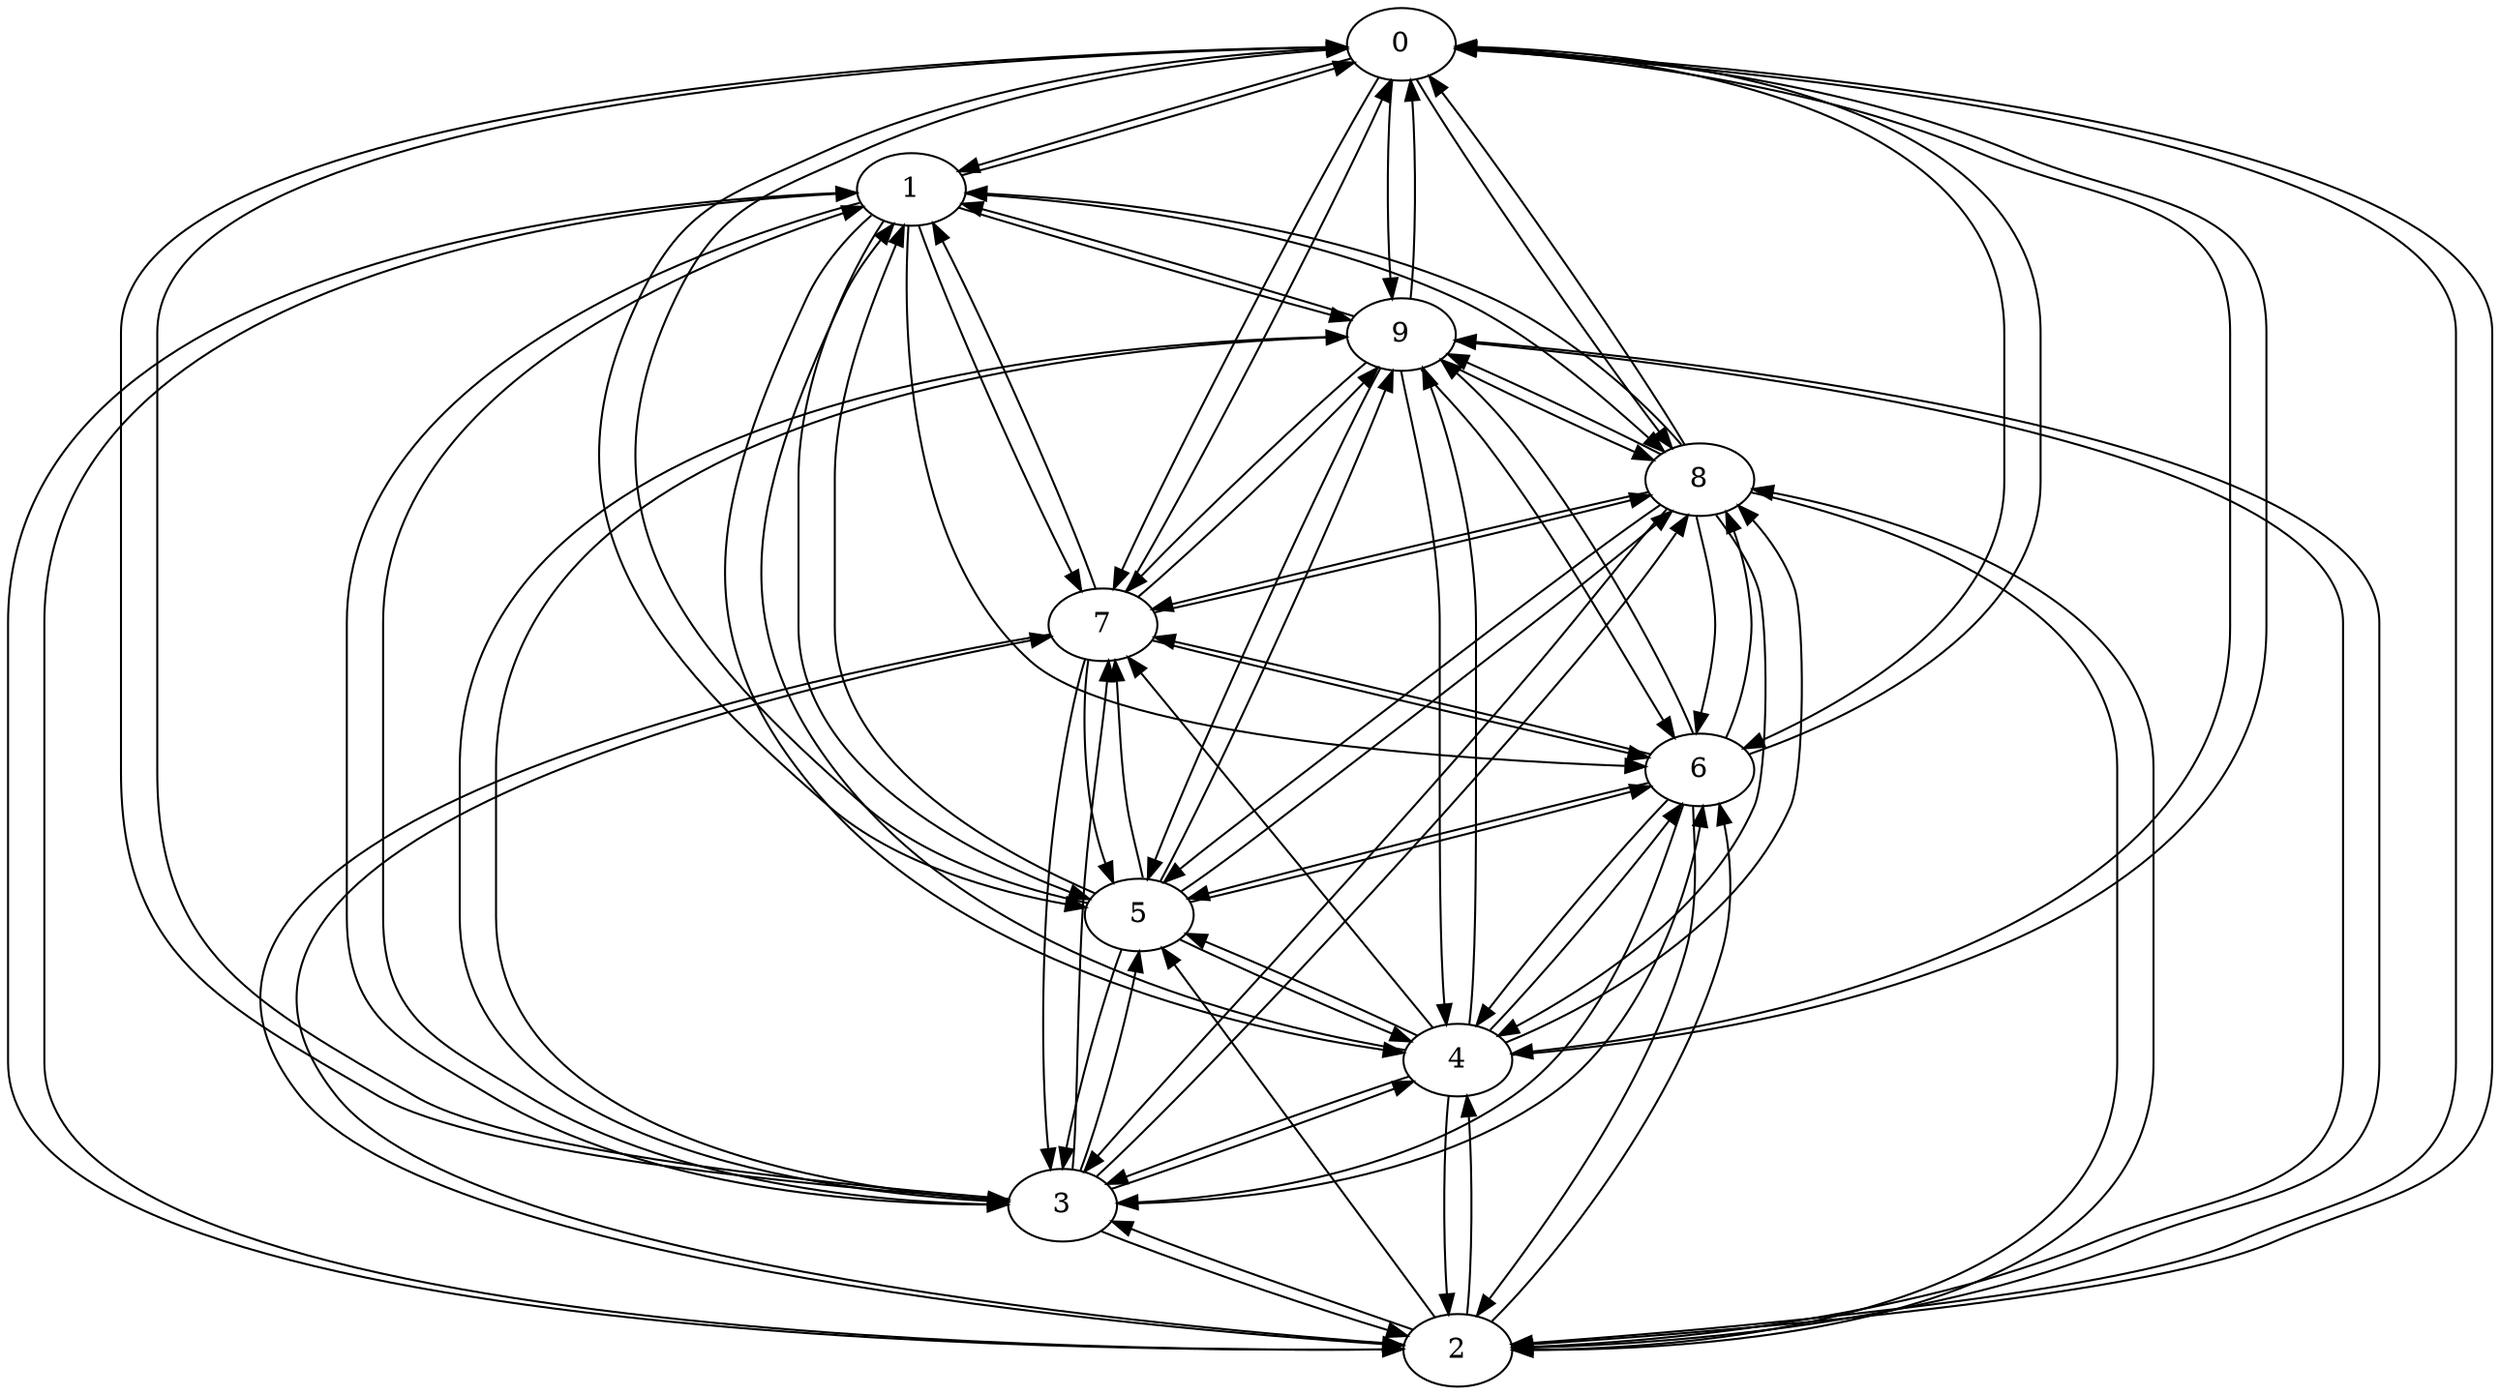 digraph A {
0 -> 1
0 -> 2
0 -> 3
0 -> 4
0 -> 5
0 -> 6
0 -> 7
0 -> 8
0 -> 9
1 -> 0
1 -> 2
1 -> 3
1 -> 4
1 -> 5
1 -> 6
1 -> 7
1 -> 8
1 -> 9
2 -> 0
2 -> 1
2 -> 3
2 -> 4
2 -> 5
2 -> 6
2 -> 7
2 -> 8
2 -> 9
3 -> 0
3 -> 1
3 -> 2
3 -> 4
3 -> 5
3 -> 6
3 -> 7
3 -> 8
3 -> 9
4 -> 0
4 -> 1
4 -> 2
4 -> 3
4 -> 5
4 -> 6
4 -> 7
4 -> 8
4 -> 9
5 -> 0
5 -> 1
5 -> 3
5 -> 4
5 -> 6
5 -> 7
5 -> 8
5 -> 9
6 -> 0
6 -> 2
6 -> 3
6 -> 4
6 -> 5
6 -> 7
6 -> 8
6 -> 9
7 -> 0
7 -> 1
7 -> 2
7 -> 3
7 -> 5
7 -> 6
7 -> 8
7 -> 9
8 -> 0
8 -> 1
8 -> 2
8 -> 3
8 -> 4
8 -> 5
8 -> 6
8 -> 7
8 -> 9
9 -> 0
9 -> 1
9 -> 2
9 -> 3
9 -> 4
9 -> 5
9 -> 6
9 -> 7
9 -> 8
}

